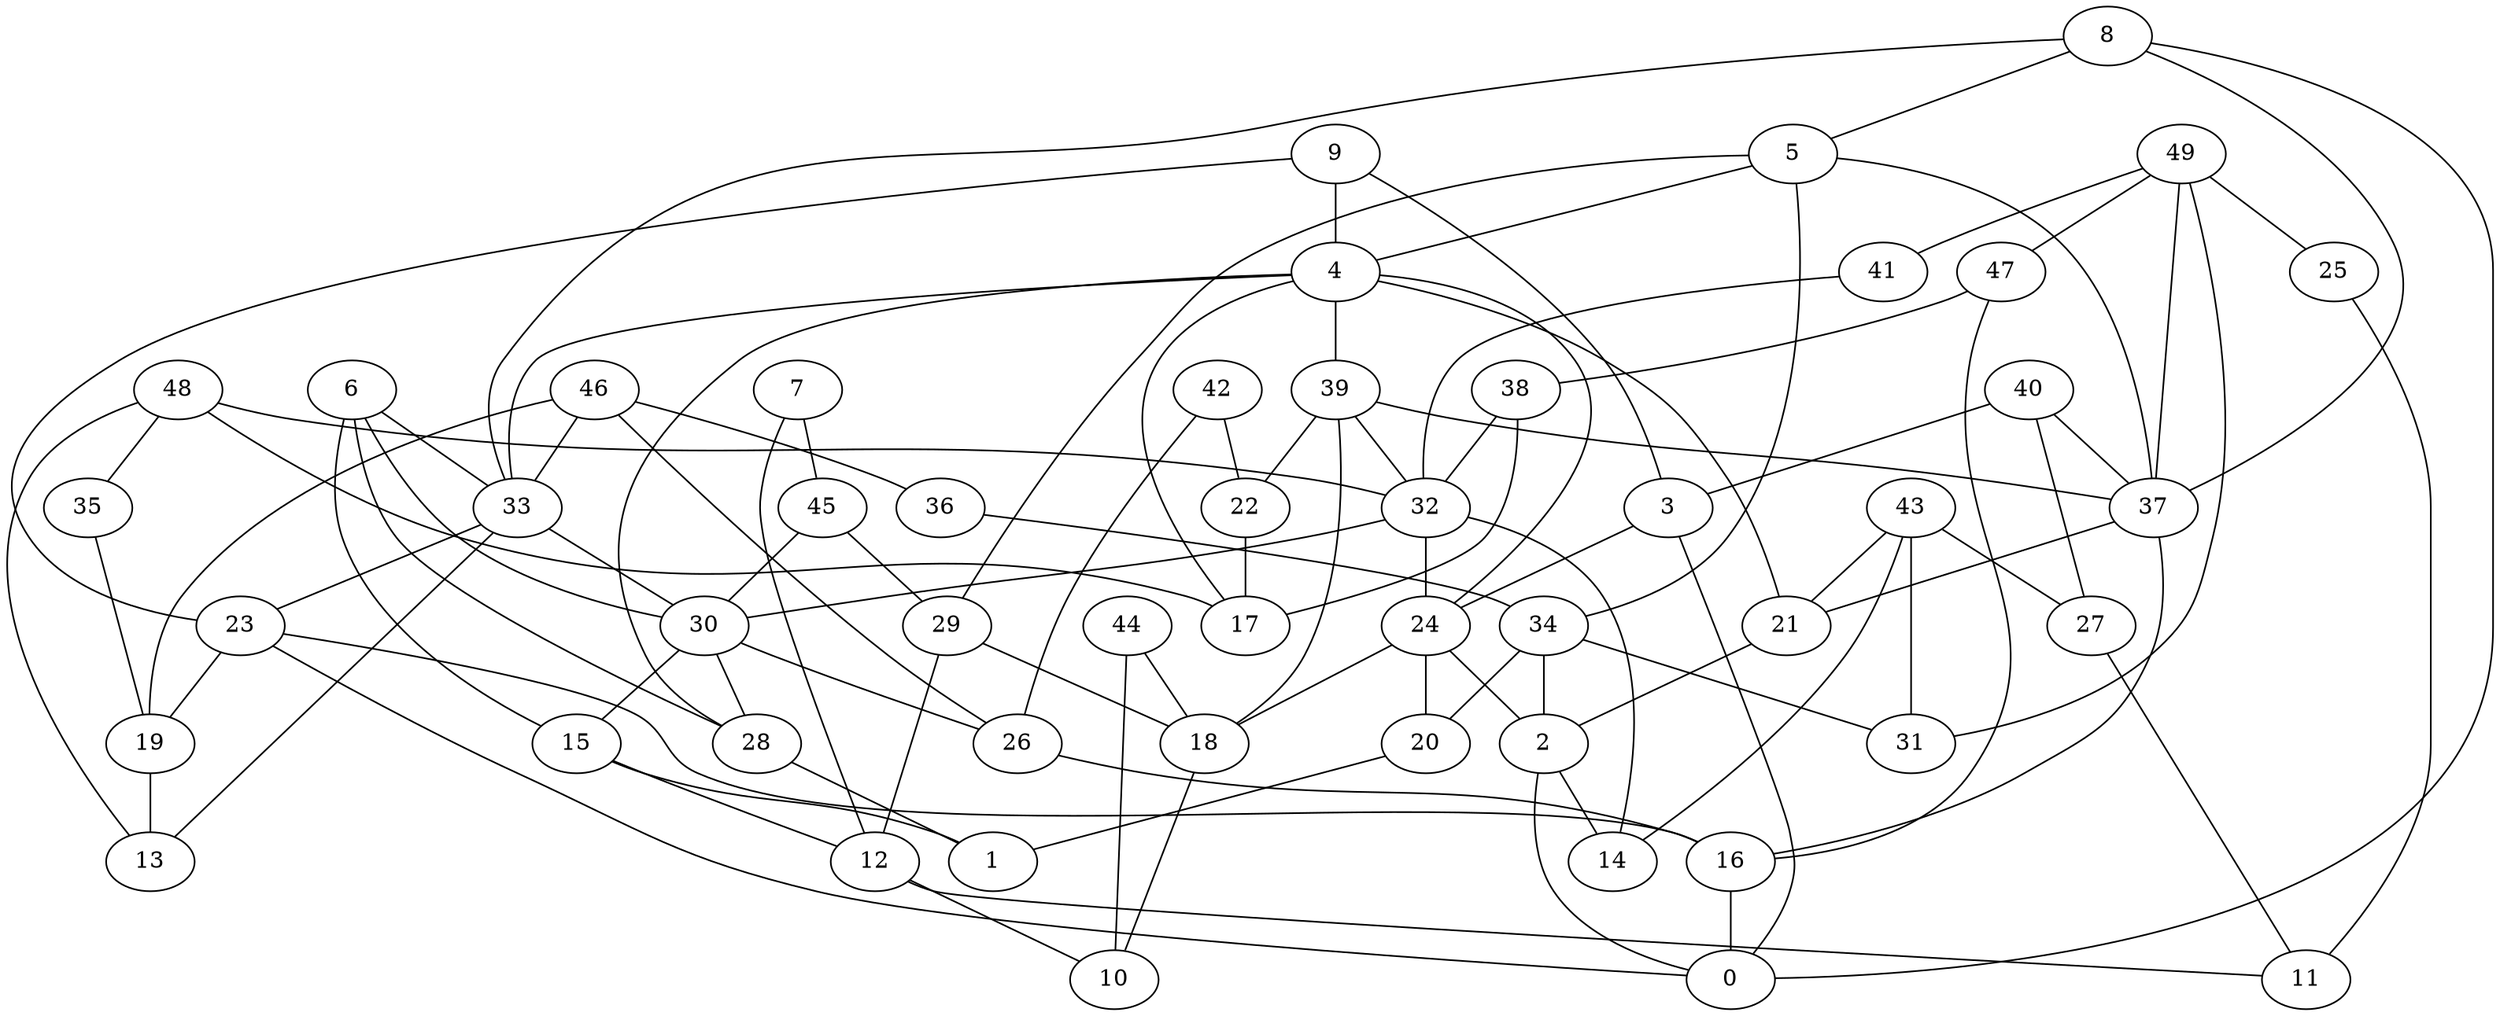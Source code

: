 digraph GG_graph {

subgraph G_graph {
edge [color = black]
"42" -> "22" [dir = none]
"42" -> "26" [dir = none]
"49" -> "25" [dir = none]
"49" -> "41" [dir = none]
"49" -> "31" [dir = none]
"49" -> "37" [dir = none]
"8" -> "0" [dir = none]
"8" -> "5" [dir = none]
"8" -> "37" [dir = none]
"8" -> "33" [dir = none]
"19" -> "13" [dir = none]
"47" -> "38" [dir = none]
"47" -> "16" [dir = none]
"16" -> "0" [dir = none]
"33" -> "13" [dir = none]
"33" -> "23" [dir = none]
"33" -> "30" [dir = none]
"46" -> "33" [dir = none]
"46" -> "36" [dir = none]
"46" -> "26" [dir = none]
"46" -> "19" [dir = none]
"36" -> "34" [dir = none]
"2" -> "0" [dir = none]
"2" -> "14" [dir = none]
"25" -> "11" [dir = none]
"23" -> "19" [dir = none]
"23" -> "16" [dir = none]
"23" -> "0" [dir = none]
"21" -> "2" [dir = none]
"43" -> "27" [dir = none]
"43" -> "31" [dir = none]
"43" -> "21" [dir = none]
"43" -> "14" [dir = none]
"22" -> "17" [dir = none]
"9" -> "3" [dir = none]
"9" -> "23" [dir = none]
"9" -> "4" [dir = none]
"15" -> "1" [dir = none]
"15" -> "12" [dir = none]
"29" -> "12" [dir = none]
"29" -> "18" [dir = none]
"40" -> "3" [dir = none]
"40" -> "37" [dir = none]
"40" -> "27" [dir = none]
"12" -> "11" [dir = none]
"12" -> "10" [dir = none]
"44" -> "10" [dir = none]
"44" -> "18" [dir = none]
"18" -> "10" [dir = none]
"48" -> "32" [dir = none]
"48" -> "13" [dir = none]
"48" -> "17" [dir = none]
"48" -> "35" [dir = none]
"24" -> "2" [dir = none]
"24" -> "18" [dir = none]
"20" -> "1" [dir = none]
"34" -> "2" [dir = none]
"34" -> "20" [dir = none]
"34" -> "31" [dir = none]
"37" -> "21" [dir = none]
"37" -> "16" [dir = none]
"38" -> "32" [dir = none]
"38" -> "17" [dir = none]
"45" -> "29" [dir = none]
"45" -> "30" [dir = none]
"30" -> "15" [dir = none]
"30" -> "28" [dir = none]
"30" -> "26" [dir = none]
"3" -> "0" [dir = none]
"3" -> "24" [dir = none]
"6" -> "33" [dir = none]
"6" -> "30" [dir = none]
"6" -> "15" [dir = none]
"6" -> "28" [dir = none]
"28" -> "1" [dir = none]
"41" -> "32" [dir = none]
"7" -> "45" [dir = none]
"7" -> "12" [dir = none]
"26" -> "16" [dir = none]
"32" -> "14" [dir = none]
"32" -> "24" [dir = none]
"32" -> "30" [dir = none]
"5" -> "34" [dir = none]
"5" -> "29" [dir = none]
"5" -> "4" [dir = none]
"5" -> "37" [dir = none]
"27" -> "11" [dir = none]
"35" -> "19" [dir = none]
"39" -> "22" [dir = none]
"39" -> "32" [dir = none]
"39" -> "37" [dir = none]
"39" -> "18" [dir = none]
"4" -> "33" [dir = none]
"4" -> "39" [dir = none]
"4" -> "24" [dir = none]
"4" -> "21" [dir = none]
"4" -> "17" [dir = none]
"4" -> "28" [dir = none]
"24" -> "20" [dir = none]
"49" -> "47" [dir = none]
}

}
